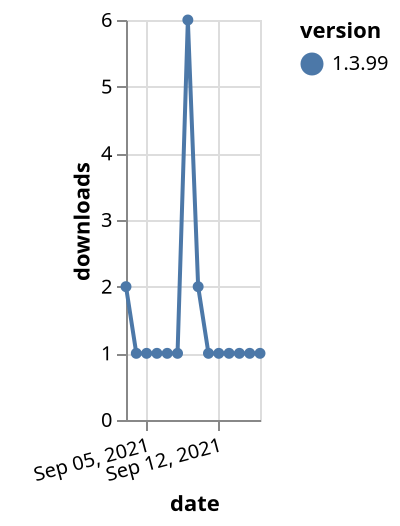 {"$schema": "https://vega.github.io/schema/vega-lite/v5.json", "description": "A simple bar chart with embedded data.", "data": {"values": [{"date": "2021-09-03", "total": 492, "delta": 2, "version": "1.3.99"}, {"date": "2021-09-04", "total": 493, "delta": 1, "version": "1.3.99"}, {"date": "2021-09-05", "total": 494, "delta": 1, "version": "1.3.99"}, {"date": "2021-09-06", "total": 495, "delta": 1, "version": "1.3.99"}, {"date": "2021-09-07", "total": 496, "delta": 1, "version": "1.3.99"}, {"date": "2021-09-08", "total": 497, "delta": 1, "version": "1.3.99"}, {"date": "2021-09-09", "total": 503, "delta": 6, "version": "1.3.99"}, {"date": "2021-09-10", "total": 505, "delta": 2, "version": "1.3.99"}, {"date": "2021-09-11", "total": 506, "delta": 1, "version": "1.3.99"}, {"date": "2021-09-12", "total": 507, "delta": 1, "version": "1.3.99"}, {"date": "2021-09-13", "total": 508, "delta": 1, "version": "1.3.99"}, {"date": "2021-09-14", "total": 509, "delta": 1, "version": "1.3.99"}, {"date": "2021-09-15", "total": 510, "delta": 1, "version": "1.3.99"}, {"date": "2021-09-16", "total": 511, "delta": 1, "version": "1.3.99"}]}, "width": "container", "mark": {"type": "line", "point": {"filled": true}}, "encoding": {"x": {"field": "date", "type": "temporal", "timeUnit": "yearmonthdate", "title": "date", "axis": {"labelAngle": -15}}, "y": {"field": "delta", "type": "quantitative", "title": "downloads"}, "color": {"field": "version", "type": "nominal"}, "tooltip": {"field": "delta"}}}
